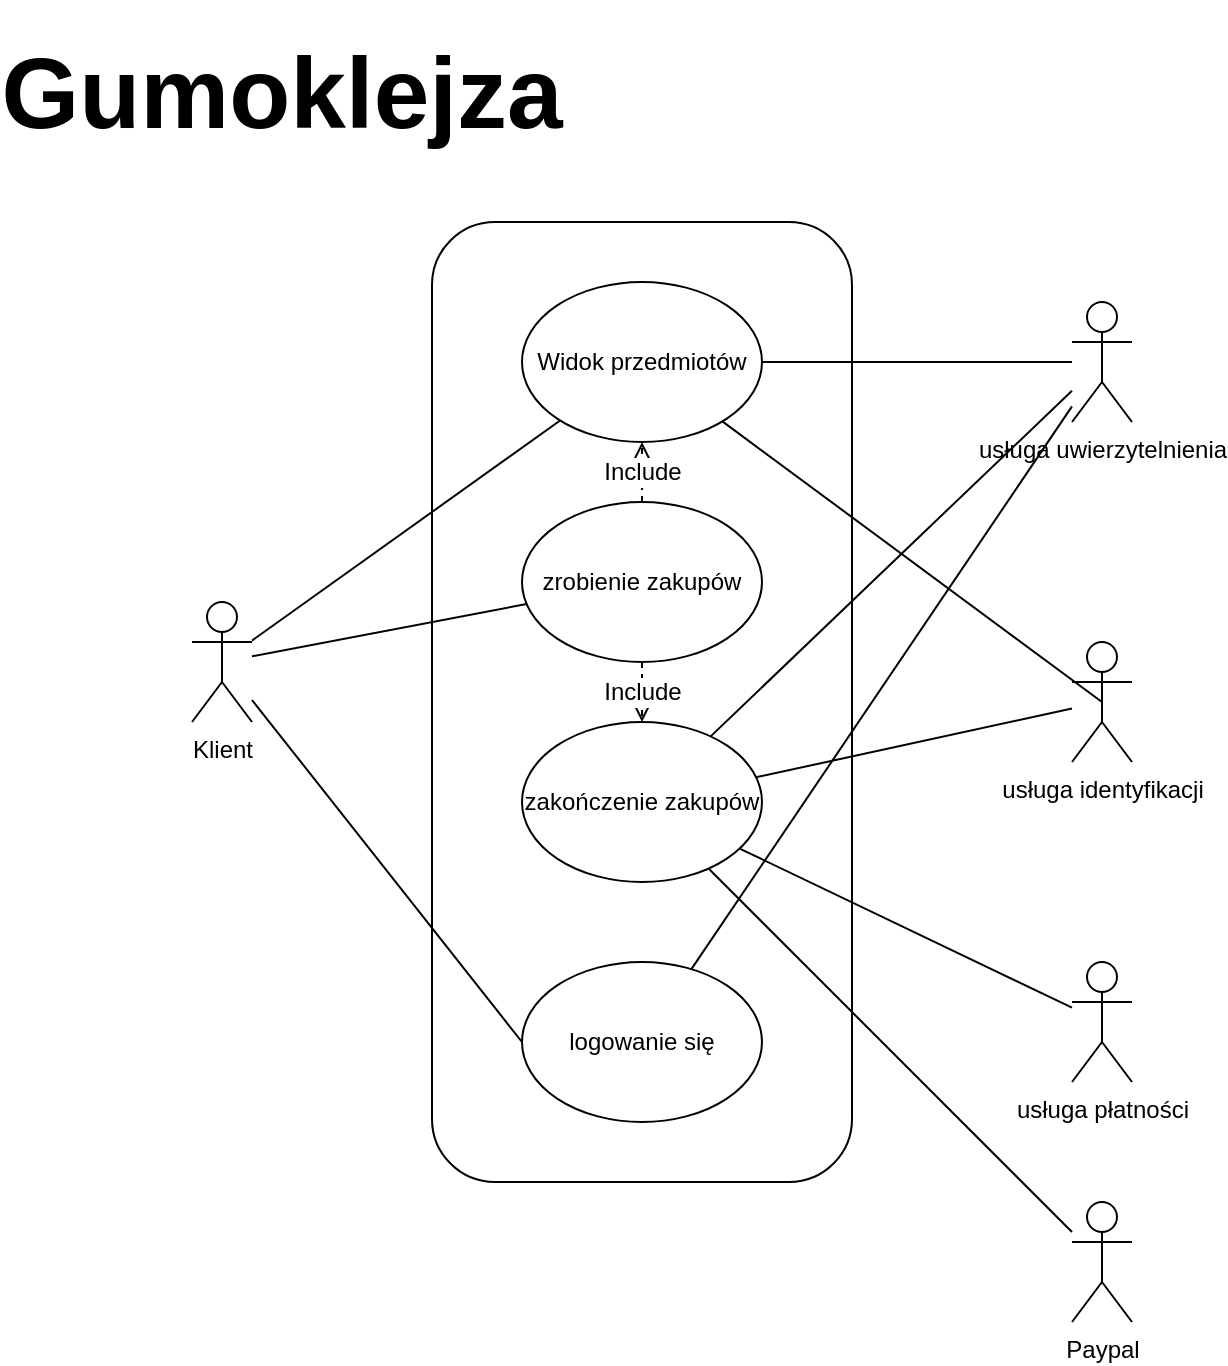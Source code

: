 <mxfile version="20.8.21" type="device"><diagram name="Strona-1" id="rN9xgwO3V8cDoeOjjsZQ"><mxGraphModel dx="1195" dy="2993" grid="1" gridSize="10" guides="1" tooltips="1" connect="1" arrows="1" fold="1" page="1" pageScale="1" pageWidth="1654" pageHeight="2336" math="0" shadow="0"><root><mxCell id="0"/><mxCell id="1" parent="0"/><mxCell id="AD2KFO-n81hV1lzV8zYv-31" value="&lt;h1&gt;&lt;font style=&quot;font-size: 50px;&quot;&gt;Gumoklejza&lt;/font&gt;&lt;/h1&gt;" style="text;html=1;strokeColor=none;fillColor=none;align=center;verticalAlign=middle;whiteSpace=wrap;rounded=0;" vertex="1" parent="1"><mxGeometry x="115" y="30" width="60" height="30" as="geometry"/></mxCell><mxCell id="AD2KFO-n81hV1lzV8zYv-95" value="" style="rounded=1;whiteSpace=wrap;html=1;fontSize=12;" vertex="1" parent="1"><mxGeometry x="220" y="110" width="210" height="480" as="geometry"/></mxCell><mxCell id="AD2KFO-n81hV1lzV8zYv-96" value="Widok przedmiotów" style="ellipse;whiteSpace=wrap;html=1;fontSize=12;" vertex="1" parent="1"><mxGeometry x="265" y="140" width="120" height="80" as="geometry"/></mxCell><mxCell id="AD2KFO-n81hV1lzV8zYv-97" value="zrobienie zakupów" style="ellipse;whiteSpace=wrap;html=1;fontSize=12;" vertex="1" parent="1"><mxGeometry x="265" y="250" width="120" height="80" as="geometry"/></mxCell><mxCell id="AD2KFO-n81hV1lzV8zYv-98" value="zakończenie zakupów" style="ellipse;whiteSpace=wrap;html=1;fontSize=12;" vertex="1" parent="1"><mxGeometry x="265" y="360" width="120" height="80" as="geometry"/></mxCell><mxCell id="AD2KFO-n81hV1lzV8zYv-99" value="logowanie się" style="ellipse;whiteSpace=wrap;html=1;fontSize=12;" vertex="1" parent="1"><mxGeometry x="265" y="480" width="120" height="80" as="geometry"/></mxCell><mxCell id="AD2KFO-n81hV1lzV8zYv-100" value="Klient" style="shape=umlActor;verticalLabelPosition=bottom;verticalAlign=top;html=1;outlineConnect=0;fontSize=12;" vertex="1" parent="1"><mxGeometry x="100" y="300" width="30" height="60" as="geometry"/></mxCell><mxCell id="AD2KFO-n81hV1lzV8zYv-107" value="" style="endArrow=none;html=1;rounded=0;fontSize=12;" edge="1" parent="1" source="AD2KFO-n81hV1lzV8zYv-100" target="AD2KFO-n81hV1lzV8zYv-96"><mxGeometry width="50" height="50" relative="1" as="geometry"><mxPoint x="150" y="330" as="sourcePoint"/><mxPoint x="200" y="280" as="targetPoint"/></mxGeometry></mxCell><mxCell id="AD2KFO-n81hV1lzV8zYv-108" value="" style="endArrow=none;html=1;rounded=0;fontSize=12;entryX=0;entryY=0.5;entryDx=0;entryDy=0;" edge="1" parent="1" source="AD2KFO-n81hV1lzV8zYv-100" target="AD2KFO-n81hV1lzV8zYv-99"><mxGeometry width="50" height="50" relative="1" as="geometry"><mxPoint x="60" y="510" as="sourcePoint"/><mxPoint x="110" y="460" as="targetPoint"/></mxGeometry></mxCell><mxCell id="AD2KFO-n81hV1lzV8zYv-109" value="usługa uwierzytelnienia" style="shape=umlActor;verticalLabelPosition=bottom;verticalAlign=top;html=1;outlineConnect=0;fontSize=12;" vertex="1" parent="1"><mxGeometry x="540" y="150" width="30" height="60" as="geometry"/></mxCell><mxCell id="AD2KFO-n81hV1lzV8zYv-112" value="" style="endArrow=none;html=1;rounded=0;fontSize=12;" edge="1" parent="1" source="AD2KFO-n81hV1lzV8zYv-96" target="AD2KFO-n81hV1lzV8zYv-109"><mxGeometry width="50" height="50" relative="1" as="geometry"><mxPoint x="460" y="220" as="sourcePoint"/><mxPoint x="510" y="170" as="targetPoint"/></mxGeometry></mxCell><mxCell id="AD2KFO-n81hV1lzV8zYv-113" value="" style="endArrow=none;html=1;rounded=0;fontSize=12;" edge="1" parent="1" source="AD2KFO-n81hV1lzV8zYv-98" target="AD2KFO-n81hV1lzV8zYv-109"><mxGeometry width="50" height="50" relative="1" as="geometry"><mxPoint x="470" y="330" as="sourcePoint"/><mxPoint x="520" y="280" as="targetPoint"/></mxGeometry></mxCell><mxCell id="AD2KFO-n81hV1lzV8zYv-114" value="" style="endArrow=none;html=1;rounded=0;fontSize=12;" edge="1" parent="1" source="AD2KFO-n81hV1lzV8zYv-99" target="AD2KFO-n81hV1lzV8zYv-109"><mxGeometry width="50" height="50" relative="1" as="geometry"><mxPoint x="440" y="380" as="sourcePoint"/><mxPoint x="490" y="330" as="targetPoint"/></mxGeometry></mxCell><mxCell id="AD2KFO-n81hV1lzV8zYv-115" value="usługa identyfikacji" style="shape=umlActor;verticalLabelPosition=bottom;verticalAlign=top;html=1;outlineConnect=0;fontSize=12;" vertex="1" parent="1"><mxGeometry x="540" y="320" width="30" height="60" as="geometry"/></mxCell><mxCell id="AD2KFO-n81hV1lzV8zYv-118" value="" style="endArrow=none;html=1;rounded=0;fontSize=12;entryX=0.5;entryY=0.5;entryDx=0;entryDy=0;entryPerimeter=0;" edge="1" parent="1" source="AD2KFO-n81hV1lzV8zYv-96" target="AD2KFO-n81hV1lzV8zYv-115"><mxGeometry width="50" height="50" relative="1" as="geometry"><mxPoint x="460" y="420" as="sourcePoint"/><mxPoint x="510" y="370" as="targetPoint"/></mxGeometry></mxCell><mxCell id="AD2KFO-n81hV1lzV8zYv-119" value="" style="endArrow=none;html=1;rounded=0;fontSize=12;" edge="1" parent="1" source="AD2KFO-n81hV1lzV8zYv-98" target="AD2KFO-n81hV1lzV8zYv-115"><mxGeometry width="50" height="50" relative="1" as="geometry"><mxPoint x="450" y="500" as="sourcePoint"/><mxPoint x="500" y="450" as="targetPoint"/></mxGeometry></mxCell><mxCell id="AD2KFO-n81hV1lzV8zYv-120" value="usługa płatności" style="shape=umlActor;verticalLabelPosition=bottom;verticalAlign=top;html=1;outlineConnect=0;fontSize=12;" vertex="1" parent="1"><mxGeometry x="540" y="480" width="30" height="60" as="geometry"/></mxCell><mxCell id="AD2KFO-n81hV1lzV8zYv-121" value="" style="endArrow=none;html=1;rounded=0;fontSize=12;" edge="1" parent="1" source="AD2KFO-n81hV1lzV8zYv-98" target="AD2KFO-n81hV1lzV8zYv-120"><mxGeometry width="50" height="50" relative="1" as="geometry"><mxPoint x="460" y="560" as="sourcePoint"/><mxPoint x="510" y="510" as="targetPoint"/></mxGeometry></mxCell><mxCell id="AD2KFO-n81hV1lzV8zYv-122" value="Paypal" style="shape=umlActor;verticalLabelPosition=bottom;verticalAlign=top;html=1;outlineConnect=0;fontSize=12;" vertex="1" parent="1"><mxGeometry x="540" y="600" width="30" height="60" as="geometry"/></mxCell><mxCell id="AD2KFO-n81hV1lzV8zYv-125" value="" style="endArrow=none;html=1;rounded=0;fontSize=12;" edge="1" parent="1" source="AD2KFO-n81hV1lzV8zYv-98" target="AD2KFO-n81hV1lzV8zYv-122"><mxGeometry width="50" height="50" relative="1" as="geometry"><mxPoint x="490" y="610" as="sourcePoint"/><mxPoint x="540" y="560" as="targetPoint"/></mxGeometry></mxCell><mxCell id="AD2KFO-n81hV1lzV8zYv-126" value="Include" style="endArrow=open;endSize=12;dashed=1;html=1;rounded=0;fontSize=12;" edge="1" parent="1" source="AD2KFO-n81hV1lzV8zYv-97" target="AD2KFO-n81hV1lzV8zYv-98"><mxGeometry width="160" relative="1" as="geometry"><mxPoint x="80" y="470" as="sourcePoint"/><mxPoint x="240" y="470" as="targetPoint"/><mxPoint as="offset"/></mxGeometry></mxCell><mxCell id="AD2KFO-n81hV1lzV8zYv-127" value="Include" style="endArrow=open;endSize=12;dashed=1;html=1;rounded=0;fontSize=12;" edge="1" parent="1" source="AD2KFO-n81hV1lzV8zYv-97" target="AD2KFO-n81hV1lzV8zYv-96"><mxGeometry width="160" relative="1" as="geometry"><mxPoint x="60" y="460" as="sourcePoint"/><mxPoint x="220" y="460" as="targetPoint"/></mxGeometry></mxCell><mxCell id="AD2KFO-n81hV1lzV8zYv-128" value="" style="endArrow=none;html=1;rounded=0;fontSize=12;" edge="1" parent="1" source="AD2KFO-n81hV1lzV8zYv-100" target="AD2KFO-n81hV1lzV8zYv-97"><mxGeometry width="50" height="50" relative="1" as="geometry"><mxPoint x="80" y="470" as="sourcePoint"/><mxPoint x="130" y="420" as="targetPoint"/></mxGeometry></mxCell></root></mxGraphModel></diagram></mxfile>